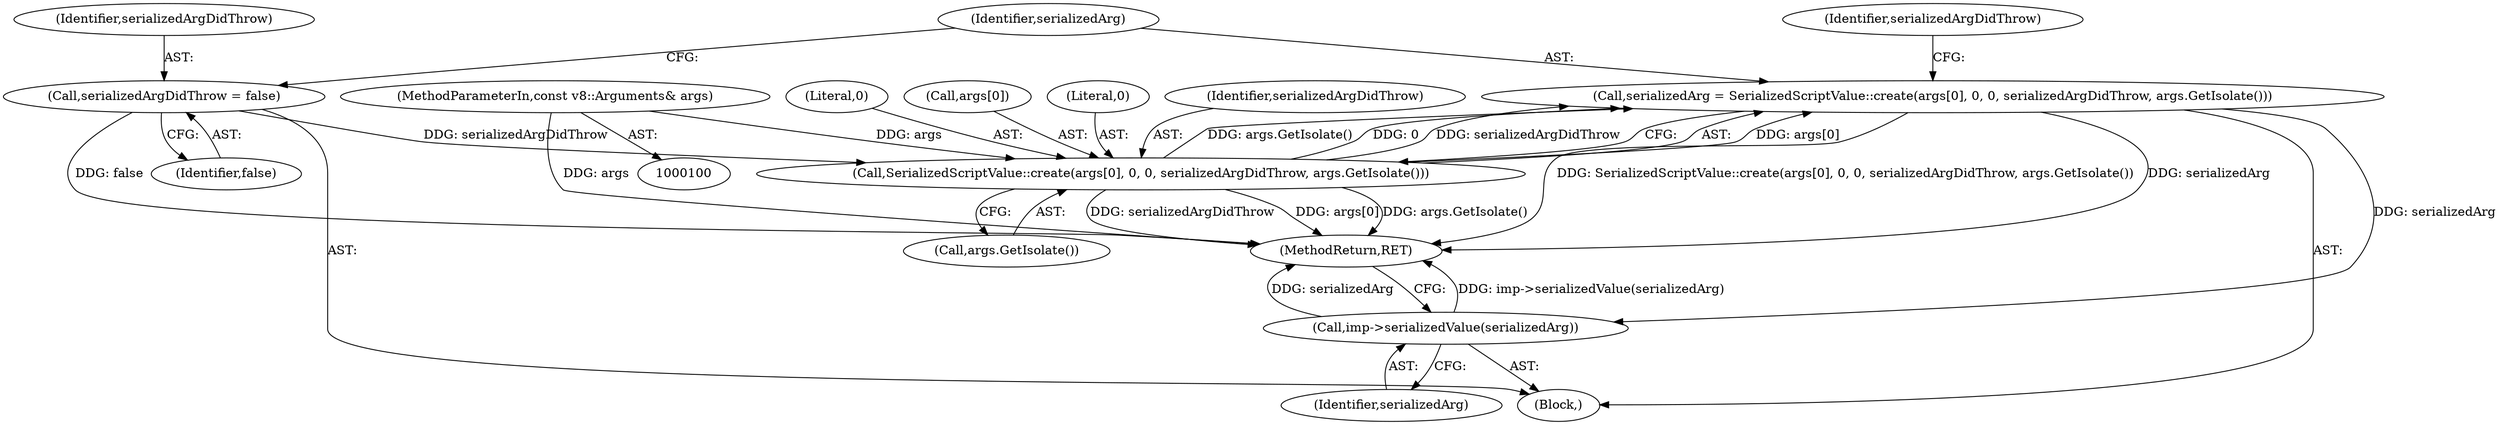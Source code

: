 digraph "0_Chrome_e9372a1bfd3588a80fcf49aa07321f0971dd6091_38@API" {
"1000122" [label="(Call,serializedArg = SerializedScriptValue::create(args[0], 0, 0, serializedArgDidThrow, args.GetIsolate()))"];
"1000124" [label="(Call,SerializedScriptValue::create(args[0], 0, 0, serializedArgDidThrow, args.GetIsolate()))"];
"1000101" [label="(MethodParameterIn,const v8::Arguments& args)"];
"1000118" [label="(Call,serializedArgDidThrow = false)"];
"1000136" [label="(Call,imp->serializedValue(serializedArg))"];
"1000122" [label="(Call,serializedArg = SerializedScriptValue::create(args[0], 0, 0, serializedArgDidThrow, args.GetIsolate()))"];
"1000128" [label="(Literal,0)"];
"1000125" [label="(Call,args[0])"];
"1000101" [label="(MethodParameterIn,const v8::Arguments& args)"];
"1000138" [label="(MethodReturn,RET)"];
"1000131" [label="(Call,args.GetIsolate())"];
"1000120" [label="(Identifier,false)"];
"1000123" [label="(Identifier,serializedArg)"];
"1000133" [label="(Identifier,serializedArgDidThrow)"];
"1000136" [label="(Call,imp->serializedValue(serializedArg))"];
"1000124" [label="(Call,SerializedScriptValue::create(args[0], 0, 0, serializedArgDidThrow, args.GetIsolate()))"];
"1000129" [label="(Literal,0)"];
"1000130" [label="(Identifier,serializedArgDidThrow)"];
"1000102" [label="(Block,)"];
"1000137" [label="(Identifier,serializedArg)"];
"1000118" [label="(Call,serializedArgDidThrow = false)"];
"1000119" [label="(Identifier,serializedArgDidThrow)"];
"1000122" -> "1000102"  [label="AST: "];
"1000122" -> "1000124"  [label="CFG: "];
"1000123" -> "1000122"  [label="AST: "];
"1000124" -> "1000122"  [label="AST: "];
"1000133" -> "1000122"  [label="CFG: "];
"1000122" -> "1000138"  [label="DDG: serializedArg"];
"1000122" -> "1000138"  [label="DDG: SerializedScriptValue::create(args[0], 0, 0, serializedArgDidThrow, args.GetIsolate())"];
"1000124" -> "1000122"  [label="DDG: args[0]"];
"1000124" -> "1000122"  [label="DDG: args.GetIsolate()"];
"1000124" -> "1000122"  [label="DDG: 0"];
"1000124" -> "1000122"  [label="DDG: serializedArgDidThrow"];
"1000122" -> "1000136"  [label="DDG: serializedArg"];
"1000124" -> "1000131"  [label="CFG: "];
"1000125" -> "1000124"  [label="AST: "];
"1000128" -> "1000124"  [label="AST: "];
"1000129" -> "1000124"  [label="AST: "];
"1000130" -> "1000124"  [label="AST: "];
"1000131" -> "1000124"  [label="AST: "];
"1000124" -> "1000138"  [label="DDG: serializedArgDidThrow"];
"1000124" -> "1000138"  [label="DDG: args[0]"];
"1000124" -> "1000138"  [label="DDG: args.GetIsolate()"];
"1000101" -> "1000124"  [label="DDG: args"];
"1000118" -> "1000124"  [label="DDG: serializedArgDidThrow"];
"1000101" -> "1000100"  [label="AST: "];
"1000101" -> "1000138"  [label="DDG: args"];
"1000118" -> "1000102"  [label="AST: "];
"1000118" -> "1000120"  [label="CFG: "];
"1000119" -> "1000118"  [label="AST: "];
"1000120" -> "1000118"  [label="AST: "];
"1000123" -> "1000118"  [label="CFG: "];
"1000118" -> "1000138"  [label="DDG: false"];
"1000136" -> "1000102"  [label="AST: "];
"1000136" -> "1000137"  [label="CFG: "];
"1000137" -> "1000136"  [label="AST: "];
"1000138" -> "1000136"  [label="CFG: "];
"1000136" -> "1000138"  [label="DDG: imp->serializedValue(serializedArg)"];
"1000136" -> "1000138"  [label="DDG: serializedArg"];
}
